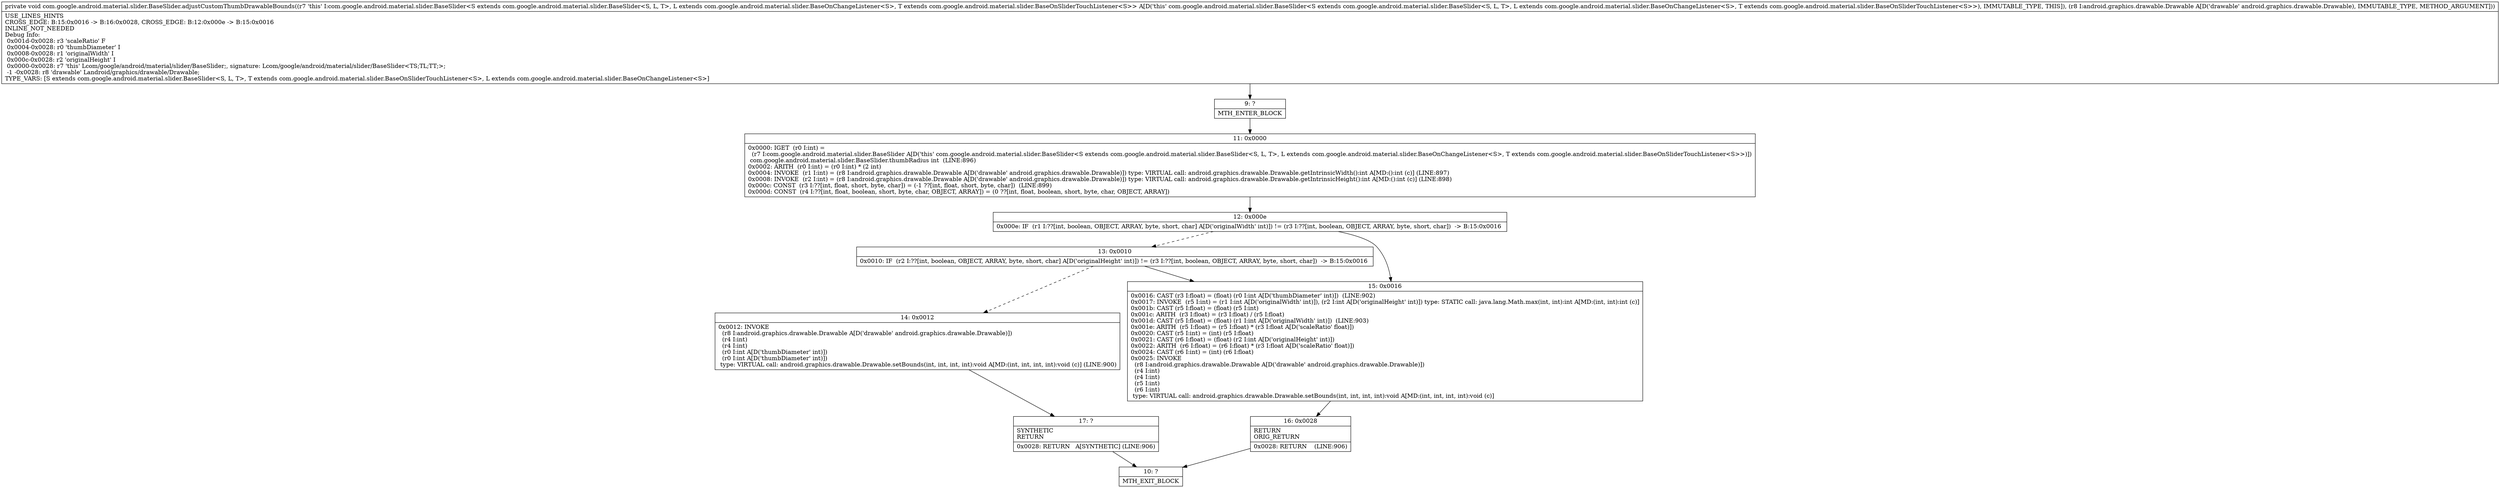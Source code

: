 digraph "CFG forcom.google.android.material.slider.BaseSlider.adjustCustomThumbDrawableBounds(Landroid\/graphics\/drawable\/Drawable;)V" {
Node_9 [shape=record,label="{9\:\ ?|MTH_ENTER_BLOCK\l}"];
Node_11 [shape=record,label="{11\:\ 0x0000|0x0000: IGET  (r0 I:int) = \l  (r7 I:com.google.android.material.slider.BaseSlider A[D('this' com.google.android.material.slider.BaseSlider\<S extends com.google.android.material.slider.BaseSlider\<S, L, T\>, L extends com.google.android.material.slider.BaseOnChangeListener\<S\>, T extends com.google.android.material.slider.BaseOnSliderTouchListener\<S\>\>)])\l com.google.android.material.slider.BaseSlider.thumbRadius int  (LINE:896)\l0x0002: ARITH  (r0 I:int) = (r0 I:int) * (2 int) \l0x0004: INVOKE  (r1 I:int) = (r8 I:android.graphics.drawable.Drawable A[D('drawable' android.graphics.drawable.Drawable)]) type: VIRTUAL call: android.graphics.drawable.Drawable.getIntrinsicWidth():int A[MD:():int (c)] (LINE:897)\l0x0008: INVOKE  (r2 I:int) = (r8 I:android.graphics.drawable.Drawable A[D('drawable' android.graphics.drawable.Drawable)]) type: VIRTUAL call: android.graphics.drawable.Drawable.getIntrinsicHeight():int A[MD:():int (c)] (LINE:898)\l0x000c: CONST  (r3 I:??[int, float, short, byte, char]) = (\-1 ??[int, float, short, byte, char])  (LINE:899)\l0x000d: CONST  (r4 I:??[int, float, boolean, short, byte, char, OBJECT, ARRAY]) = (0 ??[int, float, boolean, short, byte, char, OBJECT, ARRAY]) \l}"];
Node_12 [shape=record,label="{12\:\ 0x000e|0x000e: IF  (r1 I:??[int, boolean, OBJECT, ARRAY, byte, short, char] A[D('originalWidth' int)]) != (r3 I:??[int, boolean, OBJECT, ARRAY, byte, short, char])  \-\> B:15:0x0016 \l}"];
Node_13 [shape=record,label="{13\:\ 0x0010|0x0010: IF  (r2 I:??[int, boolean, OBJECT, ARRAY, byte, short, char] A[D('originalHeight' int)]) != (r3 I:??[int, boolean, OBJECT, ARRAY, byte, short, char])  \-\> B:15:0x0016 \l}"];
Node_14 [shape=record,label="{14\:\ 0x0012|0x0012: INVOKE  \l  (r8 I:android.graphics.drawable.Drawable A[D('drawable' android.graphics.drawable.Drawable)])\l  (r4 I:int)\l  (r4 I:int)\l  (r0 I:int A[D('thumbDiameter' int)])\l  (r0 I:int A[D('thumbDiameter' int)])\l type: VIRTUAL call: android.graphics.drawable.Drawable.setBounds(int, int, int, int):void A[MD:(int, int, int, int):void (c)] (LINE:900)\l}"];
Node_17 [shape=record,label="{17\:\ ?|SYNTHETIC\lRETURN\l|0x0028: RETURN   A[SYNTHETIC] (LINE:906)\l}"];
Node_10 [shape=record,label="{10\:\ ?|MTH_EXIT_BLOCK\l}"];
Node_15 [shape=record,label="{15\:\ 0x0016|0x0016: CAST (r3 I:float) = (float) (r0 I:int A[D('thumbDiameter' int)])  (LINE:902)\l0x0017: INVOKE  (r5 I:int) = (r1 I:int A[D('originalWidth' int)]), (r2 I:int A[D('originalHeight' int)]) type: STATIC call: java.lang.Math.max(int, int):int A[MD:(int, int):int (c)]\l0x001b: CAST (r5 I:float) = (float) (r5 I:int) \l0x001c: ARITH  (r3 I:float) = (r3 I:float) \/ (r5 I:float) \l0x001d: CAST (r5 I:float) = (float) (r1 I:int A[D('originalWidth' int)])  (LINE:903)\l0x001e: ARITH  (r5 I:float) = (r5 I:float) * (r3 I:float A[D('scaleRatio' float)]) \l0x0020: CAST (r5 I:int) = (int) (r5 I:float) \l0x0021: CAST (r6 I:float) = (float) (r2 I:int A[D('originalHeight' int)]) \l0x0022: ARITH  (r6 I:float) = (r6 I:float) * (r3 I:float A[D('scaleRatio' float)]) \l0x0024: CAST (r6 I:int) = (int) (r6 I:float) \l0x0025: INVOKE  \l  (r8 I:android.graphics.drawable.Drawable A[D('drawable' android.graphics.drawable.Drawable)])\l  (r4 I:int)\l  (r4 I:int)\l  (r5 I:int)\l  (r6 I:int)\l type: VIRTUAL call: android.graphics.drawable.Drawable.setBounds(int, int, int, int):void A[MD:(int, int, int, int):void (c)]\l}"];
Node_16 [shape=record,label="{16\:\ 0x0028|RETURN\lORIG_RETURN\l|0x0028: RETURN    (LINE:906)\l}"];
MethodNode[shape=record,label="{private void com.google.android.material.slider.BaseSlider.adjustCustomThumbDrawableBounds((r7 'this' I:com.google.android.material.slider.BaseSlider\<S extends com.google.android.material.slider.BaseSlider\<S, L, T\>, L extends com.google.android.material.slider.BaseOnChangeListener\<S\>, T extends com.google.android.material.slider.BaseOnSliderTouchListener\<S\>\> A[D('this' com.google.android.material.slider.BaseSlider\<S extends com.google.android.material.slider.BaseSlider\<S, L, T\>, L extends com.google.android.material.slider.BaseOnChangeListener\<S\>, T extends com.google.android.material.slider.BaseOnSliderTouchListener\<S\>\>), IMMUTABLE_TYPE, THIS]), (r8 I:android.graphics.drawable.Drawable A[D('drawable' android.graphics.drawable.Drawable), IMMUTABLE_TYPE, METHOD_ARGUMENT]))  | USE_LINES_HINTS\lCROSS_EDGE: B:15:0x0016 \-\> B:16:0x0028, CROSS_EDGE: B:12:0x000e \-\> B:15:0x0016\lINLINE_NOT_NEEDED\lDebug Info:\l  0x001d\-0x0028: r3 'scaleRatio' F\l  0x0004\-0x0028: r0 'thumbDiameter' I\l  0x0008\-0x0028: r1 'originalWidth' I\l  0x000c\-0x0028: r2 'originalHeight' I\l  0x0000\-0x0028: r7 'this' Lcom\/google\/android\/material\/slider\/BaseSlider;, signature: Lcom\/google\/android\/material\/slider\/BaseSlider\<TS;TL;TT;\>;\l  \-1 \-0x0028: r8 'drawable' Landroid\/graphics\/drawable\/Drawable;\lTYPE_VARS: [S extends com.google.android.material.slider.BaseSlider\<S, L, T\>, T extends com.google.android.material.slider.BaseOnSliderTouchListener\<S\>, L extends com.google.android.material.slider.BaseOnChangeListener\<S\>]\l}"];
MethodNode -> Node_9;Node_9 -> Node_11;
Node_11 -> Node_12;
Node_12 -> Node_13[style=dashed];
Node_12 -> Node_15;
Node_13 -> Node_14[style=dashed];
Node_13 -> Node_15;
Node_14 -> Node_17;
Node_17 -> Node_10;
Node_15 -> Node_16;
Node_16 -> Node_10;
}

